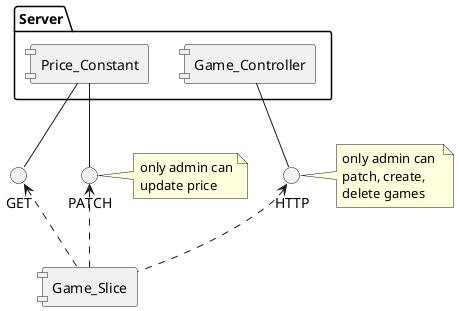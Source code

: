 @startuml

skinparam componentStyle uml1

interface HTTP
interface PATCH
interface GET

package Server {
    [Price_Constant]
    [Game_Controller]
}

[Game_Controller] -- HTTP
[Price_Constant] -- GET
[Price_Constant] -- PATCH

[Game_Slice] .up.> HTTP
[Game_Slice] .up.> PATCH
[Game_Slice] .up.> GET

note right of PATCH
    only admin can
    update price
end note

note right of HTTP
    only admin can 
    patch, create, 
    delete games
end note


@enduml
